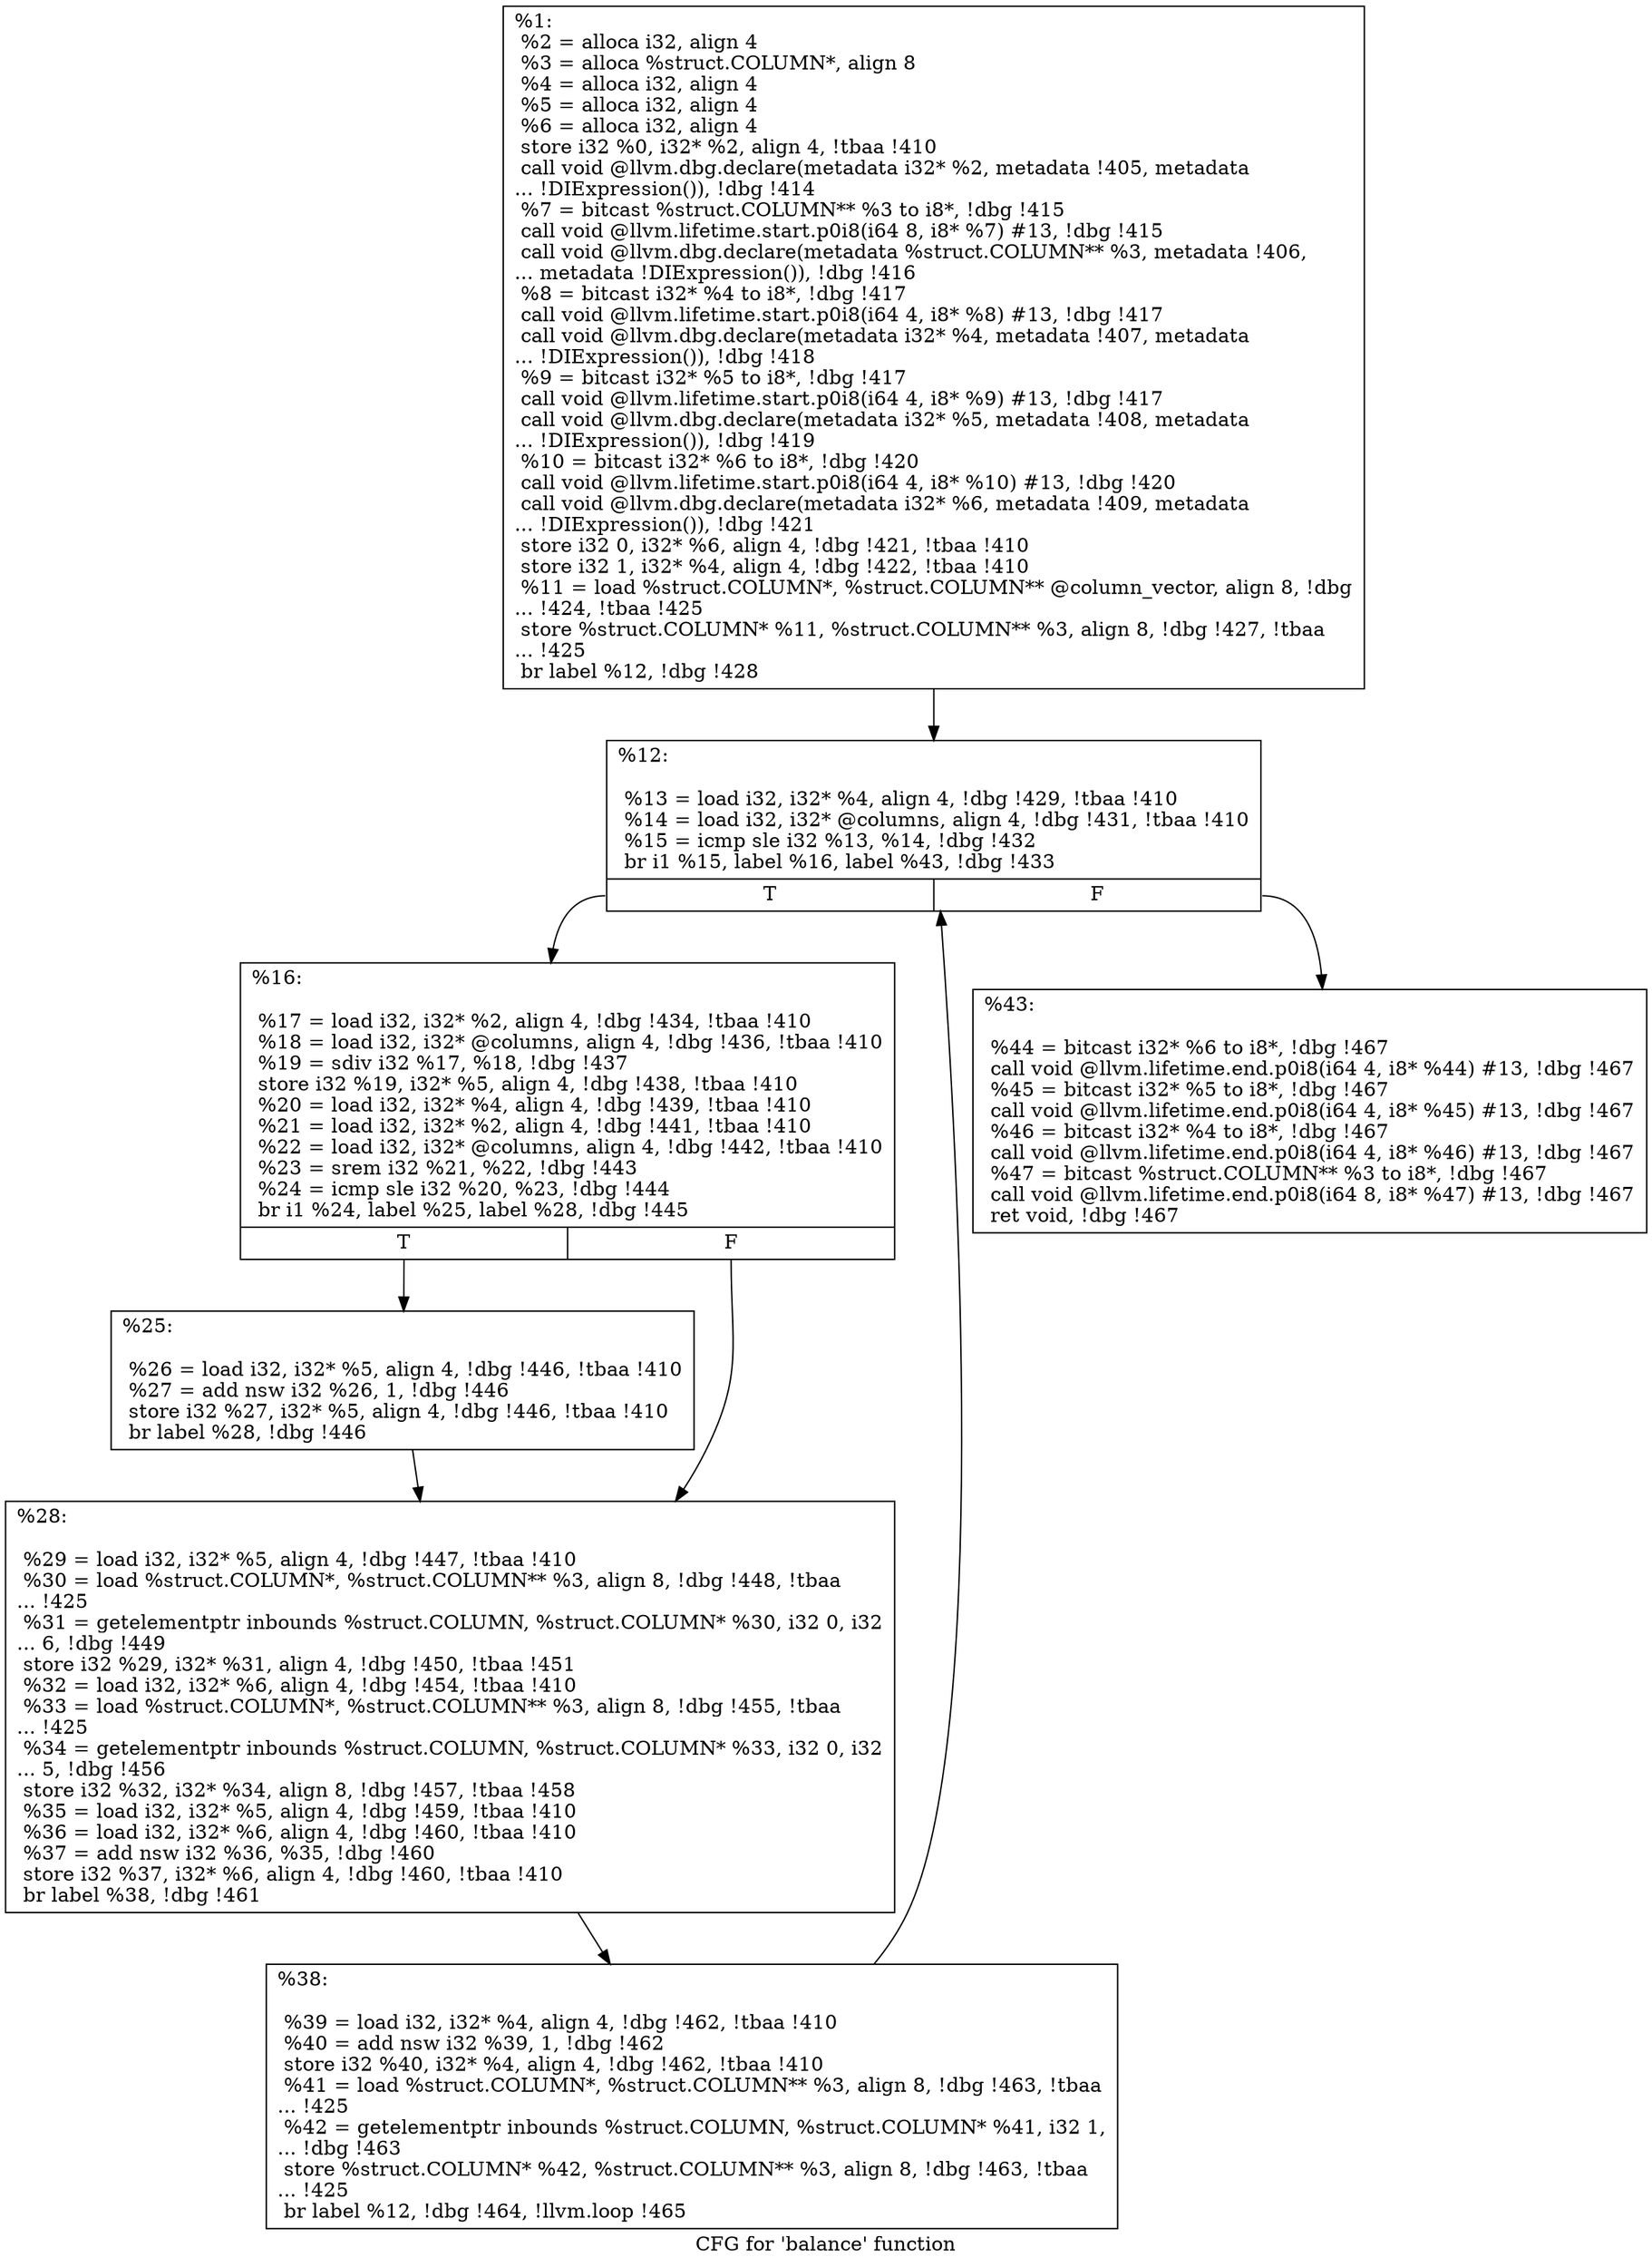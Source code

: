 digraph "CFG for 'balance' function" {
	label="CFG for 'balance' function";

	Node0x21b1870 [shape=record,label="{%1:\l  %2 = alloca i32, align 4\l  %3 = alloca %struct.COLUMN*, align 8\l  %4 = alloca i32, align 4\l  %5 = alloca i32, align 4\l  %6 = alloca i32, align 4\l  store i32 %0, i32* %2, align 4, !tbaa !410\l  call void @llvm.dbg.declare(metadata i32* %2, metadata !405, metadata\l... !DIExpression()), !dbg !414\l  %7 = bitcast %struct.COLUMN** %3 to i8*, !dbg !415\l  call void @llvm.lifetime.start.p0i8(i64 8, i8* %7) #13, !dbg !415\l  call void @llvm.dbg.declare(metadata %struct.COLUMN** %3, metadata !406,\l... metadata !DIExpression()), !dbg !416\l  %8 = bitcast i32* %4 to i8*, !dbg !417\l  call void @llvm.lifetime.start.p0i8(i64 4, i8* %8) #13, !dbg !417\l  call void @llvm.dbg.declare(metadata i32* %4, metadata !407, metadata\l... !DIExpression()), !dbg !418\l  %9 = bitcast i32* %5 to i8*, !dbg !417\l  call void @llvm.lifetime.start.p0i8(i64 4, i8* %9) #13, !dbg !417\l  call void @llvm.dbg.declare(metadata i32* %5, metadata !408, metadata\l... !DIExpression()), !dbg !419\l  %10 = bitcast i32* %6 to i8*, !dbg !420\l  call void @llvm.lifetime.start.p0i8(i64 4, i8* %10) #13, !dbg !420\l  call void @llvm.dbg.declare(metadata i32* %6, metadata !409, metadata\l... !DIExpression()), !dbg !421\l  store i32 0, i32* %6, align 4, !dbg !421, !tbaa !410\l  store i32 1, i32* %4, align 4, !dbg !422, !tbaa !410\l  %11 = load %struct.COLUMN*, %struct.COLUMN** @column_vector, align 8, !dbg\l... !424, !tbaa !425\l  store %struct.COLUMN* %11, %struct.COLUMN** %3, align 8, !dbg !427, !tbaa\l... !425\l  br label %12, !dbg !428\l}"];
	Node0x21b1870 -> Node0x21b1930;
	Node0x21b1930 [shape=record,label="{%12:\l\l  %13 = load i32, i32* %4, align 4, !dbg !429, !tbaa !410\l  %14 = load i32, i32* @columns, align 4, !dbg !431, !tbaa !410\l  %15 = icmp sle i32 %13, %14, !dbg !432\l  br i1 %15, label %16, label %43, !dbg !433\l|{<s0>T|<s1>F}}"];
	Node0x21b1930:s0 -> Node0x21b1980;
	Node0x21b1930:s1 -> Node0x21b1ac0;
	Node0x21b1980 [shape=record,label="{%16:\l\l  %17 = load i32, i32* %2, align 4, !dbg !434, !tbaa !410\l  %18 = load i32, i32* @columns, align 4, !dbg !436, !tbaa !410\l  %19 = sdiv i32 %17, %18, !dbg !437\l  store i32 %19, i32* %5, align 4, !dbg !438, !tbaa !410\l  %20 = load i32, i32* %4, align 4, !dbg !439, !tbaa !410\l  %21 = load i32, i32* %2, align 4, !dbg !441, !tbaa !410\l  %22 = load i32, i32* @columns, align 4, !dbg !442, !tbaa !410\l  %23 = srem i32 %21, %22, !dbg !443\l  %24 = icmp sle i32 %20, %23, !dbg !444\l  br i1 %24, label %25, label %28, !dbg !445\l|{<s0>T|<s1>F}}"];
	Node0x21b1980:s0 -> Node0x21b19d0;
	Node0x21b1980:s1 -> Node0x21b1a20;
	Node0x21b19d0 [shape=record,label="{%25:\l\l  %26 = load i32, i32* %5, align 4, !dbg !446, !tbaa !410\l  %27 = add nsw i32 %26, 1, !dbg !446\l  store i32 %27, i32* %5, align 4, !dbg !446, !tbaa !410\l  br label %28, !dbg !446\l}"];
	Node0x21b19d0 -> Node0x21b1a20;
	Node0x21b1a20 [shape=record,label="{%28:\l\l  %29 = load i32, i32* %5, align 4, !dbg !447, !tbaa !410\l  %30 = load %struct.COLUMN*, %struct.COLUMN** %3, align 8, !dbg !448, !tbaa\l... !425\l  %31 = getelementptr inbounds %struct.COLUMN, %struct.COLUMN* %30, i32 0, i32\l... 6, !dbg !449\l  store i32 %29, i32* %31, align 4, !dbg !450, !tbaa !451\l  %32 = load i32, i32* %6, align 4, !dbg !454, !tbaa !410\l  %33 = load %struct.COLUMN*, %struct.COLUMN** %3, align 8, !dbg !455, !tbaa\l... !425\l  %34 = getelementptr inbounds %struct.COLUMN, %struct.COLUMN* %33, i32 0, i32\l... 5, !dbg !456\l  store i32 %32, i32* %34, align 8, !dbg !457, !tbaa !458\l  %35 = load i32, i32* %5, align 4, !dbg !459, !tbaa !410\l  %36 = load i32, i32* %6, align 4, !dbg !460, !tbaa !410\l  %37 = add nsw i32 %36, %35, !dbg !460\l  store i32 %37, i32* %6, align 4, !dbg !460, !tbaa !410\l  br label %38, !dbg !461\l}"];
	Node0x21b1a20 -> Node0x21b1a70;
	Node0x21b1a70 [shape=record,label="{%38:\l\l  %39 = load i32, i32* %4, align 4, !dbg !462, !tbaa !410\l  %40 = add nsw i32 %39, 1, !dbg !462\l  store i32 %40, i32* %4, align 4, !dbg !462, !tbaa !410\l  %41 = load %struct.COLUMN*, %struct.COLUMN** %3, align 8, !dbg !463, !tbaa\l... !425\l  %42 = getelementptr inbounds %struct.COLUMN, %struct.COLUMN* %41, i32 1,\l... !dbg !463\l  store %struct.COLUMN* %42, %struct.COLUMN** %3, align 8, !dbg !463, !tbaa\l... !425\l  br label %12, !dbg !464, !llvm.loop !465\l}"];
	Node0x21b1a70 -> Node0x21b1930;
	Node0x21b1ac0 [shape=record,label="{%43:\l\l  %44 = bitcast i32* %6 to i8*, !dbg !467\l  call void @llvm.lifetime.end.p0i8(i64 4, i8* %44) #13, !dbg !467\l  %45 = bitcast i32* %5 to i8*, !dbg !467\l  call void @llvm.lifetime.end.p0i8(i64 4, i8* %45) #13, !dbg !467\l  %46 = bitcast i32* %4 to i8*, !dbg !467\l  call void @llvm.lifetime.end.p0i8(i64 4, i8* %46) #13, !dbg !467\l  %47 = bitcast %struct.COLUMN** %3 to i8*, !dbg !467\l  call void @llvm.lifetime.end.p0i8(i64 8, i8* %47) #13, !dbg !467\l  ret void, !dbg !467\l}"];
}
